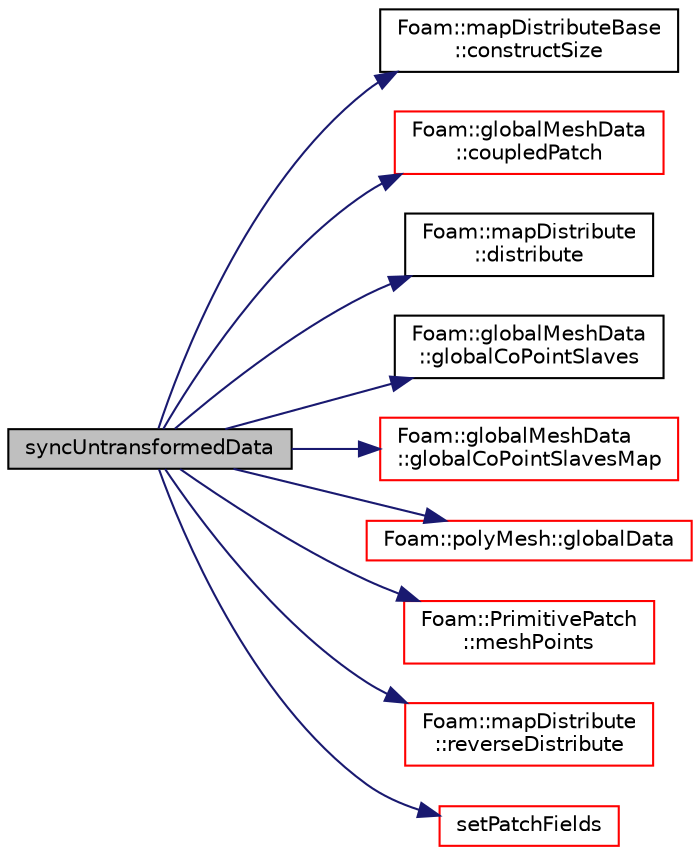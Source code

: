 digraph "syncUntransformedData"
{
  bgcolor="transparent";
  edge [fontname="Helvetica",fontsize="10",labelfontname="Helvetica",labelfontsize="10"];
  node [fontname="Helvetica",fontsize="10",shape=record];
  rankdir="LR";
  Node1 [label="syncUntransformedData",height=0.2,width=0.4,color="black", fillcolor="grey75", style="filled", fontcolor="black"];
  Node1 -> Node2 [color="midnightblue",fontsize="10",style="solid",fontname="Helvetica"];
  Node2 [label="Foam::mapDistributeBase\l::constructSize",height=0.2,width=0.4,color="black",URL="$a01438.html#a31e35cc37553bf187f244f12f1ad9c37",tooltip="Constructed data size. "];
  Node1 -> Node3 [color="midnightblue",fontsize="10",style="solid",fontname="Helvetica"];
  Node3 [label="Foam::globalMeshData\l::coupledPatch",height=0.2,width=0.4,color="red",URL="$a00949.html#afbcae5ee9ab7ebe172d3809f611d745d",tooltip="Return patch of all coupled faces. "];
  Node1 -> Node4 [color="midnightblue",fontsize="10",style="solid",fontname="Helvetica"];
  Node4 [label="Foam::mapDistribute\l::distribute",height=0.2,width=0.4,color="black",URL="$a01437.html#aaa12ce6cf9cbdd9dfb0015d8c93d1214",tooltip="Distribute data using default commsType. "];
  Node1 -> Node5 [color="midnightblue",fontsize="10",style="solid",fontname="Helvetica"];
  Node5 [label="Foam::globalMeshData\l::globalCoPointSlaves",height=0.2,width=0.4,color="black",URL="$a00949.html#a1fcda682b7be60ff6140dbc752924d7c"];
  Node1 -> Node6 [color="midnightblue",fontsize="10",style="solid",fontname="Helvetica"];
  Node6 [label="Foam::globalMeshData\l::globalCoPointSlavesMap",height=0.2,width=0.4,color="red",URL="$a00949.html#ab52285621ca75e00b03f68a0a65c16bc"];
  Node1 -> Node7 [color="midnightblue",fontsize="10",style="solid",fontname="Helvetica"];
  Node7 [label="Foam::polyMesh::globalData",height=0.2,width=0.4,color="red",URL="$a01959.html#ad152d9d2d71b7bb6ab77c5ef580cb8ee",tooltip="Return parallel info. "];
  Node1 -> Node8 [color="midnightblue",fontsize="10",style="solid",fontname="Helvetica"];
  Node8 [label="Foam::PrimitivePatch\l::meshPoints",height=0.2,width=0.4,color="red",URL="$a02021.html#ae4935f85c38392518565dd7c666e3caf",tooltip="Return labelList of mesh points in patch. They are constructed. "];
  Node1 -> Node9 [color="midnightblue",fontsize="10",style="solid",fontname="Helvetica"];
  Node9 [label="Foam::mapDistribute\l::reverseDistribute",height=0.2,width=0.4,color="red",URL="$a01437.html#ae5978ec7d5cfaaa710d2266027280062",tooltip="Reverse distribute data using default commsType. "];
  Node1 -> Node10 [color="midnightblue",fontsize="10",style="solid",fontname="Helvetica"];
  Node10 [label="setPatchFields",height=0.2,width=0.4,color="red",URL="$a01914.html#a1b6bb2c50c9e39688aa71d2263865d68",tooltip="Helper: set patchField values from internal values (on. "];
}
